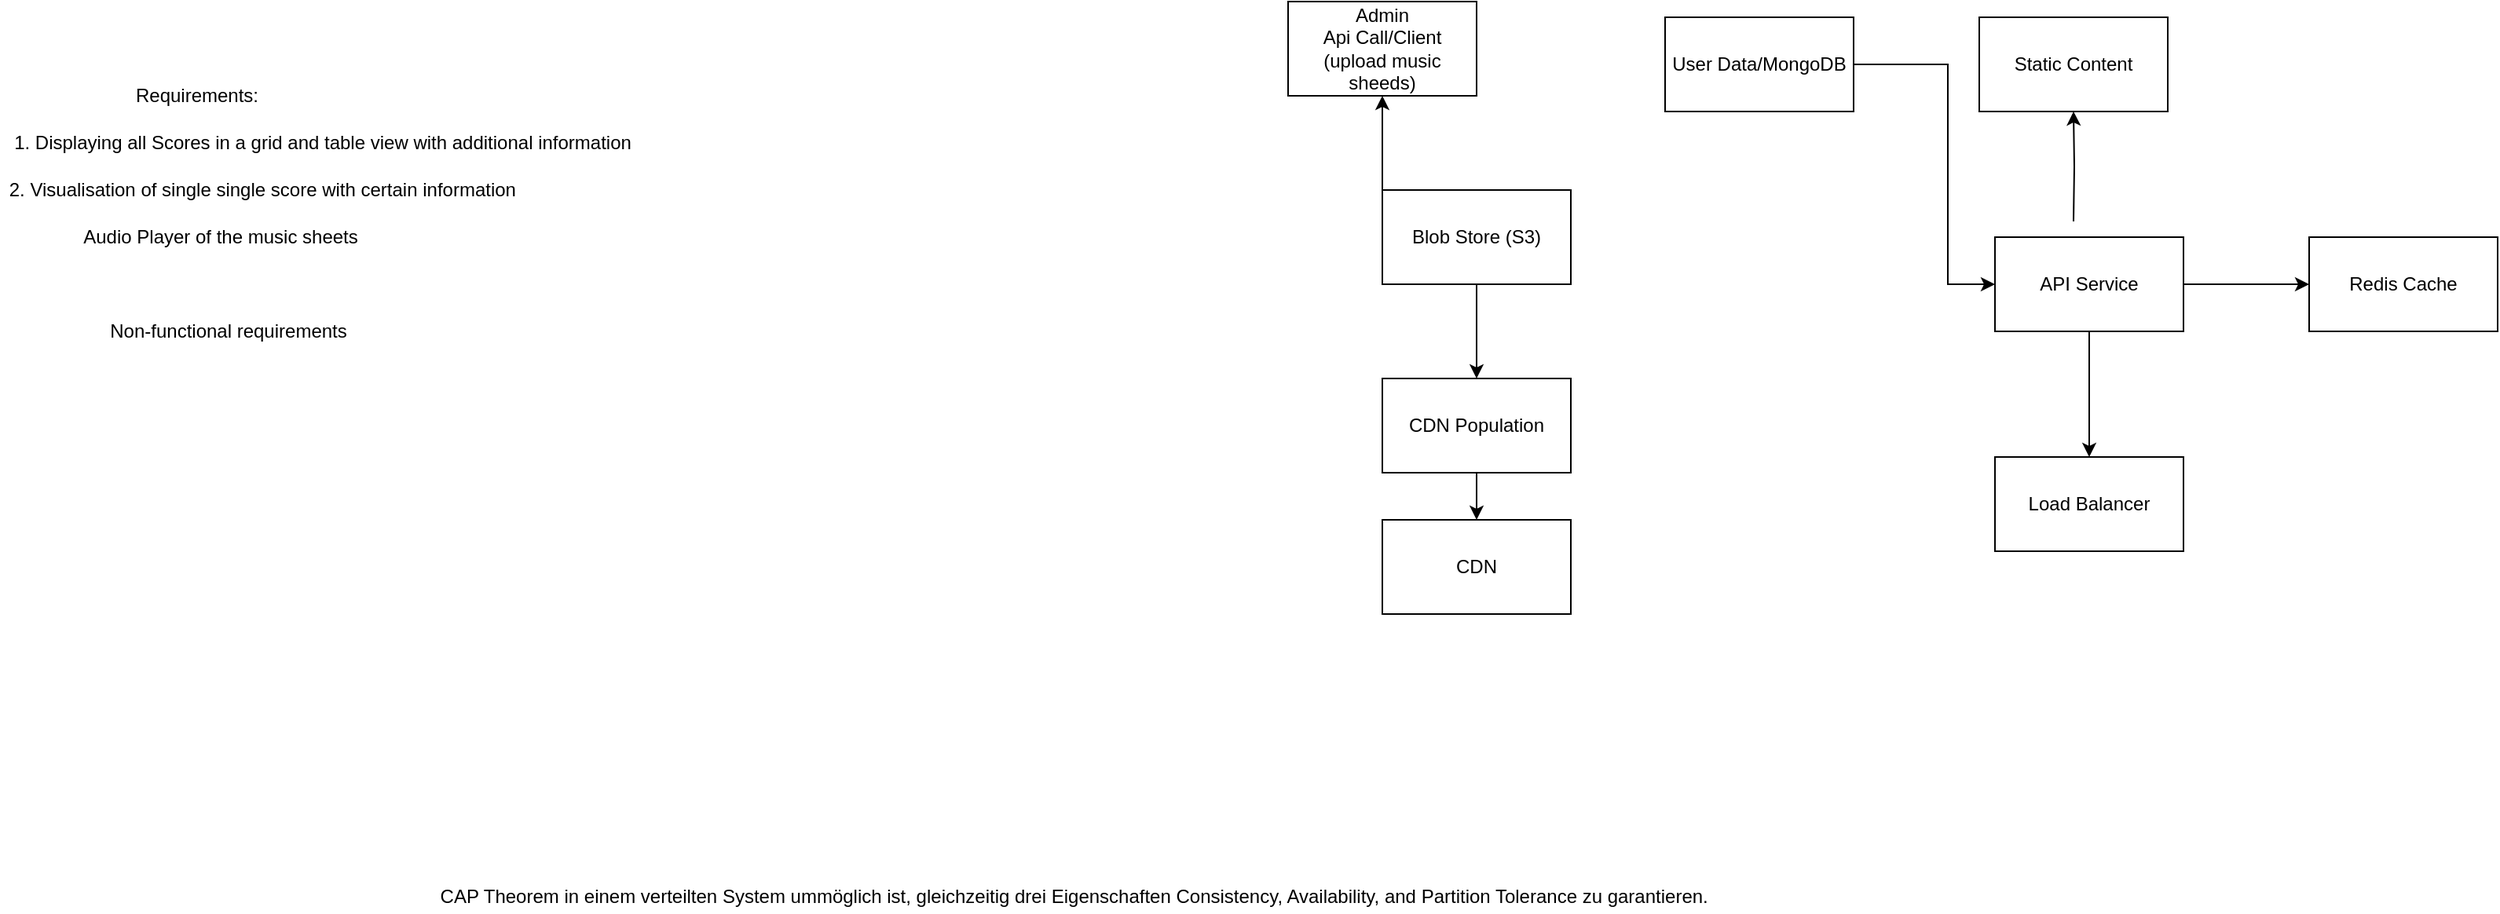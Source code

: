 <mxfile version="15.9.6" type="github"><diagram id="g1WLQjHD38E-jp9Y9wBC" name="Page-1"><mxGraphModel dx="1865" dy="667" grid="1" gridSize="10" guides="1" tooltips="1" connect="1" arrows="1" fold="1" page="1" pageScale="1" pageWidth="827" pageHeight="1169" math="0" shadow="0"><root><mxCell id="0"/><mxCell id="1" parent="0"/><mxCell id="HRwK7SKmQaCc1kR09EqM-1" value="Admin &lt;br&gt;Api Call/Client&lt;br&gt;(upload music sheeds)" style="rounded=0;whiteSpace=wrap;html=1;" vertex="1" parent="1"><mxGeometry x="20" y="80" width="120" height="60" as="geometry"/></mxCell><mxCell id="HRwK7SKmQaCc1kR09EqM-4" style="edgeStyle=orthogonalEdgeStyle;rounded=0;orthogonalLoop=1;jettySize=auto;html=1;entryX=0.5;entryY=1;entryDx=0;entryDy=0;" edge="1" parent="1" source="HRwK7SKmQaCc1kR09EqM-3" target="HRwK7SKmQaCc1kR09EqM-1"><mxGeometry relative="1" as="geometry"><Array as="points"><mxPoint x="80" y="210"/><mxPoint x="80" y="210"/></Array></mxGeometry></mxCell><mxCell id="HRwK7SKmQaCc1kR09EqM-15" value="" style="edgeStyle=orthogonalEdgeStyle;rounded=0;orthogonalLoop=1;jettySize=auto;html=1;" edge="1" parent="1" source="HRwK7SKmQaCc1kR09EqM-3" target="HRwK7SKmQaCc1kR09EqM-14"><mxGeometry relative="1" as="geometry"/></mxCell><mxCell id="HRwK7SKmQaCc1kR09EqM-3" value="Blob Store (S3)" style="rounded=0;whiteSpace=wrap;html=1;" vertex="1" parent="1"><mxGeometry x="80" y="200" width="120" height="60" as="geometry"/></mxCell><mxCell id="HRwK7SKmQaCc1kR09EqM-7" value="" style="edgeStyle=orthogonalEdgeStyle;rounded=0;orthogonalLoop=1;jettySize=auto;html=1;" edge="1" parent="1" source="HRwK7SKmQaCc1kR09EqM-5" target="HRwK7SKmQaCc1kR09EqM-6"><mxGeometry relative="1" as="geometry"><Array as="points"><mxPoint x="440" y="120"/><mxPoint x="440" y="260"/></Array></mxGeometry></mxCell><mxCell id="HRwK7SKmQaCc1kR09EqM-5" value="User Data/MongoDB" style="rounded=0;whiteSpace=wrap;html=1;" vertex="1" parent="1"><mxGeometry x="260" y="90" width="120" height="60" as="geometry"/></mxCell><mxCell id="HRwK7SKmQaCc1kR09EqM-9" value="" style="edgeStyle=orthogonalEdgeStyle;rounded=0;orthogonalLoop=1;jettySize=auto;html=1;" edge="1" parent="1" target="HRwK7SKmQaCc1kR09EqM-8"><mxGeometry relative="1" as="geometry"><mxPoint x="520" y="220" as="sourcePoint"/></mxGeometry></mxCell><mxCell id="HRwK7SKmQaCc1kR09EqM-11" value="" style="edgeStyle=orthogonalEdgeStyle;rounded=0;orthogonalLoop=1;jettySize=auto;html=1;" edge="1" parent="1" source="HRwK7SKmQaCc1kR09EqM-6" target="HRwK7SKmQaCc1kR09EqM-10"><mxGeometry relative="1" as="geometry"/></mxCell><mxCell id="HRwK7SKmQaCc1kR09EqM-13" value="" style="edgeStyle=orthogonalEdgeStyle;rounded=0;orthogonalLoop=1;jettySize=auto;html=1;" edge="1" parent="1" source="HRwK7SKmQaCc1kR09EqM-6" target="HRwK7SKmQaCc1kR09EqM-12"><mxGeometry relative="1" as="geometry"/></mxCell><mxCell id="HRwK7SKmQaCc1kR09EqM-6" value="API Service" style="whiteSpace=wrap;html=1;rounded=0;" vertex="1" parent="1"><mxGeometry x="470" y="230" width="120" height="60" as="geometry"/></mxCell><mxCell id="HRwK7SKmQaCc1kR09EqM-8" value="Static Content" style="whiteSpace=wrap;html=1;rounded=0;" vertex="1" parent="1"><mxGeometry x="460" y="90" width="120" height="60" as="geometry"/></mxCell><mxCell id="HRwK7SKmQaCc1kR09EqM-10" value="Load Balancer" style="whiteSpace=wrap;html=1;rounded=0;" vertex="1" parent="1"><mxGeometry x="470" y="370" width="120" height="60" as="geometry"/></mxCell><mxCell id="HRwK7SKmQaCc1kR09EqM-12" value="Redis Cache" style="whiteSpace=wrap;html=1;rounded=0;" vertex="1" parent="1"><mxGeometry x="670" y="230" width="120" height="60" as="geometry"/></mxCell><mxCell id="HRwK7SKmQaCc1kR09EqM-17" value="" style="edgeStyle=orthogonalEdgeStyle;rounded=0;orthogonalLoop=1;jettySize=auto;html=1;" edge="1" parent="1" source="HRwK7SKmQaCc1kR09EqM-14" target="HRwK7SKmQaCc1kR09EqM-16"><mxGeometry relative="1" as="geometry"/></mxCell><mxCell id="HRwK7SKmQaCc1kR09EqM-14" value="CDN Population" style="rounded=0;whiteSpace=wrap;html=1;" vertex="1" parent="1"><mxGeometry x="80" y="320" width="120" height="60" as="geometry"/></mxCell><mxCell id="HRwK7SKmQaCc1kR09EqM-16" value="CDN" style="rounded=0;whiteSpace=wrap;html=1;" vertex="1" parent="1"><mxGeometry x="80" y="410" width="120" height="60" as="geometry"/></mxCell><mxCell id="HRwK7SKmQaCc1kR09EqM-18" value="CAP Theorem in einem verteilten System ummöglich ist, gleichzeitig drei Eigenschaften Consistency, Availability, and Partition Tolerance zu garantieren.&amp;nbsp;" style="text;html=1;align=center;verticalAlign=middle;resizable=0;points=[];autosize=1;strokeColor=none;fillColor=none;" vertex="1" parent="1"><mxGeometry x="-530" y="640" width="830" height="20" as="geometry"/></mxCell><mxCell id="HRwK7SKmQaCc1kR09EqM-19" value="Requirements:" style="text;html=1;align=center;verticalAlign=middle;resizable=0;points=[];autosize=1;strokeColor=none;fillColor=none;" vertex="1" parent="1"><mxGeometry x="-720" y="130" width="90" height="20" as="geometry"/></mxCell><mxCell id="HRwK7SKmQaCc1kR09EqM-20" value="Non-functional requirements" style="text;html=1;align=center;verticalAlign=middle;resizable=0;points=[];autosize=1;strokeColor=none;fillColor=none;" vertex="1" parent="1"><mxGeometry x="-740" y="280" width="170" height="20" as="geometry"/></mxCell><mxCell id="HRwK7SKmQaCc1kR09EqM-21" value="1. Displaying all Scores in a grid and table view with additional information" style="text;html=1;align=center;verticalAlign=middle;resizable=0;points=[];autosize=1;strokeColor=none;fillColor=none;" vertex="1" parent="1"><mxGeometry x="-800" y="160" width="410" height="20" as="geometry"/></mxCell><mxCell id="HRwK7SKmQaCc1kR09EqM-22" value="2. Visualisation of single single score with certain information&amp;nbsp;&amp;nbsp;" style="text;html=1;align=center;verticalAlign=middle;resizable=0;points=[];autosize=1;strokeColor=none;fillColor=none;" vertex="1" parent="1"><mxGeometry x="-800" y="190" width="340" height="20" as="geometry"/></mxCell><mxCell id="HRwK7SKmQaCc1kR09EqM-25" value="Audio Player of the music sheets" style="text;html=1;align=center;verticalAlign=middle;resizable=0;points=[];autosize=1;strokeColor=none;fillColor=none;" vertex="1" parent="1"><mxGeometry x="-755" y="220" width="190" height="20" as="geometry"/></mxCell></root></mxGraphModel></diagram></mxfile>